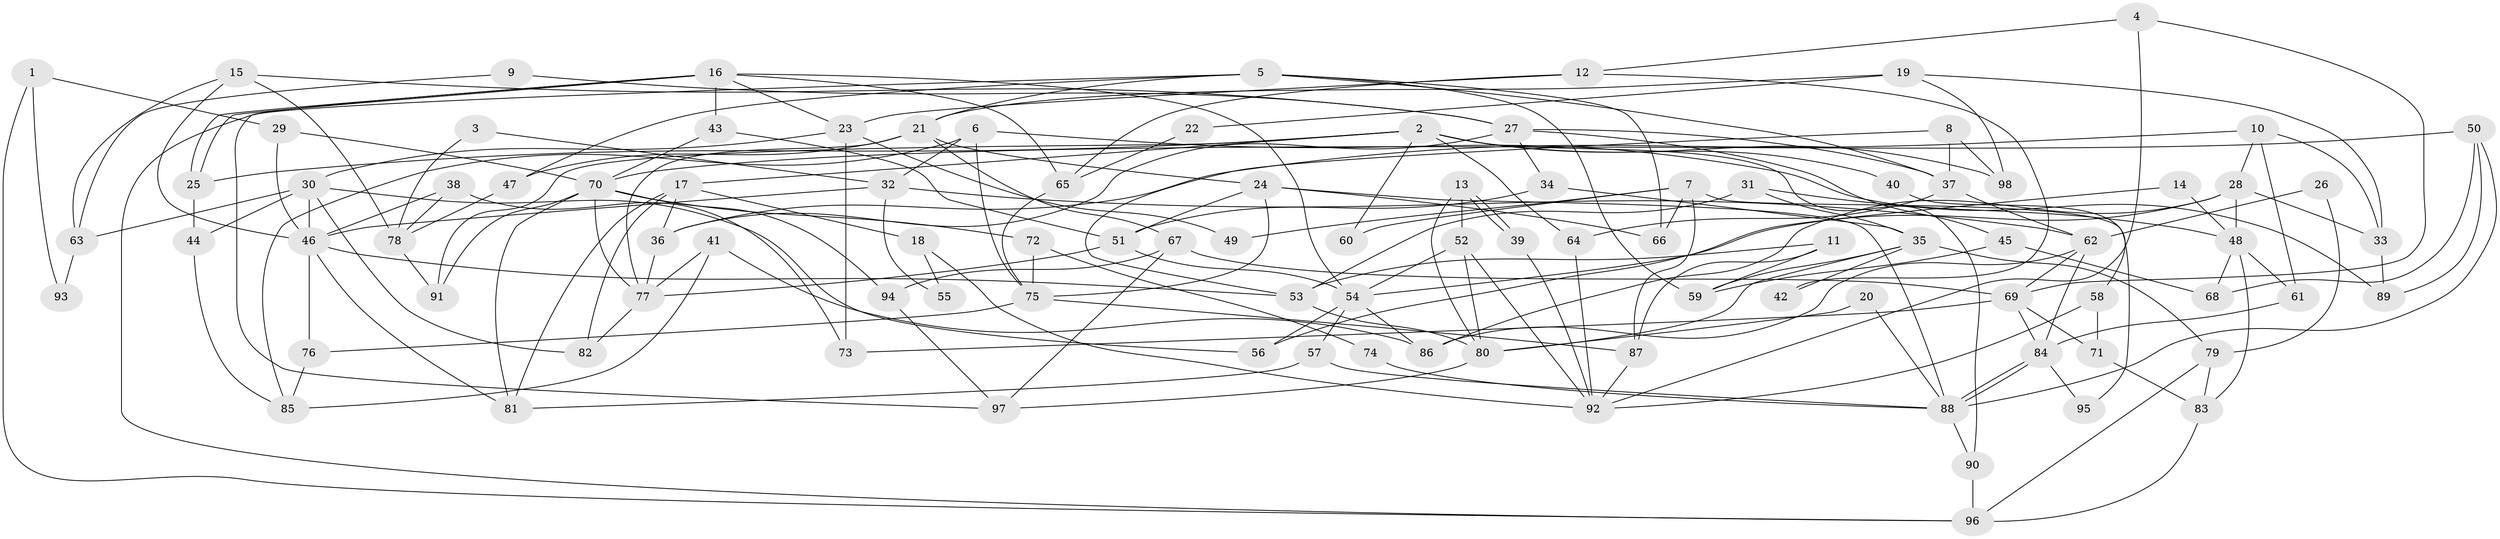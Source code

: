 // Generated by graph-tools (version 1.1) at 2025/50/03/09/25 03:50:05]
// undirected, 98 vertices, 196 edges
graph export_dot {
graph [start="1"]
  node [color=gray90,style=filled];
  1;
  2;
  3;
  4;
  5;
  6;
  7;
  8;
  9;
  10;
  11;
  12;
  13;
  14;
  15;
  16;
  17;
  18;
  19;
  20;
  21;
  22;
  23;
  24;
  25;
  26;
  27;
  28;
  29;
  30;
  31;
  32;
  33;
  34;
  35;
  36;
  37;
  38;
  39;
  40;
  41;
  42;
  43;
  44;
  45;
  46;
  47;
  48;
  49;
  50;
  51;
  52;
  53;
  54;
  55;
  56;
  57;
  58;
  59;
  60;
  61;
  62;
  63;
  64;
  65;
  66;
  67;
  68;
  69;
  70;
  71;
  72;
  73;
  74;
  75;
  76;
  77;
  78;
  79;
  80;
  81;
  82;
  83;
  84;
  85;
  86;
  87;
  88;
  89;
  90;
  91;
  92;
  93;
  94;
  95;
  96;
  97;
  98;
  1 -- 96;
  1 -- 29;
  1 -- 93;
  2 -- 90;
  2 -- 64;
  2 -- 17;
  2 -- 25;
  2 -- 40;
  2 -- 60;
  2 -- 91;
  2 -- 98;
  3 -- 78;
  3 -- 32;
  4 -- 92;
  4 -- 69;
  4 -- 12;
  5 -- 21;
  5 -- 47;
  5 -- 37;
  5 -- 59;
  5 -- 66;
  5 -- 96;
  6 -- 75;
  6 -- 32;
  6 -- 85;
  6 -- 89;
  7 -- 66;
  7 -- 87;
  7 -- 49;
  7 -- 60;
  7 -- 95;
  8 -- 98;
  8 -- 37;
  8 -- 53;
  9 -- 63;
  9 -- 27;
  10 -- 33;
  10 -- 28;
  10 -- 36;
  10 -- 61;
  11 -- 53;
  11 -- 59;
  11 -- 87;
  12 -- 23;
  12 -- 42;
  12 -- 65;
  13 -- 80;
  13 -- 39;
  13 -- 39;
  13 -- 52;
  14 -- 48;
  14 -- 56;
  15 -- 27;
  15 -- 78;
  15 -- 46;
  15 -- 63;
  16 -- 25;
  16 -- 25;
  16 -- 65;
  16 -- 23;
  16 -- 43;
  16 -- 54;
  16 -- 97;
  17 -- 36;
  17 -- 18;
  17 -- 81;
  17 -- 82;
  18 -- 92;
  18 -- 55;
  19 -- 21;
  19 -- 33;
  19 -- 22;
  19 -- 98;
  20 -- 88;
  20 -- 80;
  21 -- 67;
  21 -- 77;
  21 -- 24;
  21 -- 47;
  22 -- 65;
  23 -- 30;
  23 -- 49;
  23 -- 73;
  24 -- 88;
  24 -- 51;
  24 -- 66;
  24 -- 75;
  25 -- 44;
  26 -- 79;
  26 -- 62;
  27 -- 37;
  27 -- 36;
  27 -- 34;
  27 -- 45;
  28 -- 86;
  28 -- 48;
  28 -- 33;
  28 -- 54;
  29 -- 70;
  29 -- 46;
  30 -- 82;
  30 -- 46;
  30 -- 44;
  30 -- 56;
  30 -- 63;
  31 -- 53;
  31 -- 35;
  31 -- 48;
  32 -- 62;
  32 -- 46;
  32 -- 55;
  33 -- 89;
  34 -- 51;
  34 -- 35;
  35 -- 80;
  35 -- 42;
  35 -- 59;
  35 -- 79;
  36 -- 77;
  37 -- 62;
  37 -- 64;
  38 -- 73;
  38 -- 46;
  38 -- 78;
  39 -- 92;
  40 -- 58;
  41 -- 85;
  41 -- 77;
  41 -- 86;
  43 -- 51;
  43 -- 70;
  44 -- 85;
  45 -- 59;
  45 -- 68;
  46 -- 81;
  46 -- 53;
  46 -- 76;
  47 -- 78;
  48 -- 61;
  48 -- 68;
  48 -- 83;
  50 -- 68;
  50 -- 70;
  50 -- 88;
  50 -- 89;
  51 -- 54;
  51 -- 77;
  52 -- 54;
  52 -- 80;
  52 -- 92;
  53 -- 80;
  54 -- 56;
  54 -- 57;
  54 -- 86;
  57 -- 88;
  57 -- 81;
  58 -- 71;
  58 -- 92;
  61 -- 84;
  62 -- 69;
  62 -- 86;
  62 -- 84;
  63 -- 93;
  64 -- 92;
  65 -- 75;
  67 -- 94;
  67 -- 97;
  67 -- 69;
  69 -- 84;
  69 -- 71;
  69 -- 73;
  70 -- 81;
  70 -- 72;
  70 -- 77;
  70 -- 91;
  70 -- 94;
  71 -- 83;
  72 -- 75;
  72 -- 74;
  74 -- 88;
  75 -- 76;
  75 -- 87;
  76 -- 85;
  77 -- 82;
  78 -- 91;
  79 -- 96;
  79 -- 83;
  80 -- 97;
  83 -- 96;
  84 -- 88;
  84 -- 88;
  84 -- 95;
  87 -- 92;
  88 -- 90;
  90 -- 96;
  94 -- 97;
}
